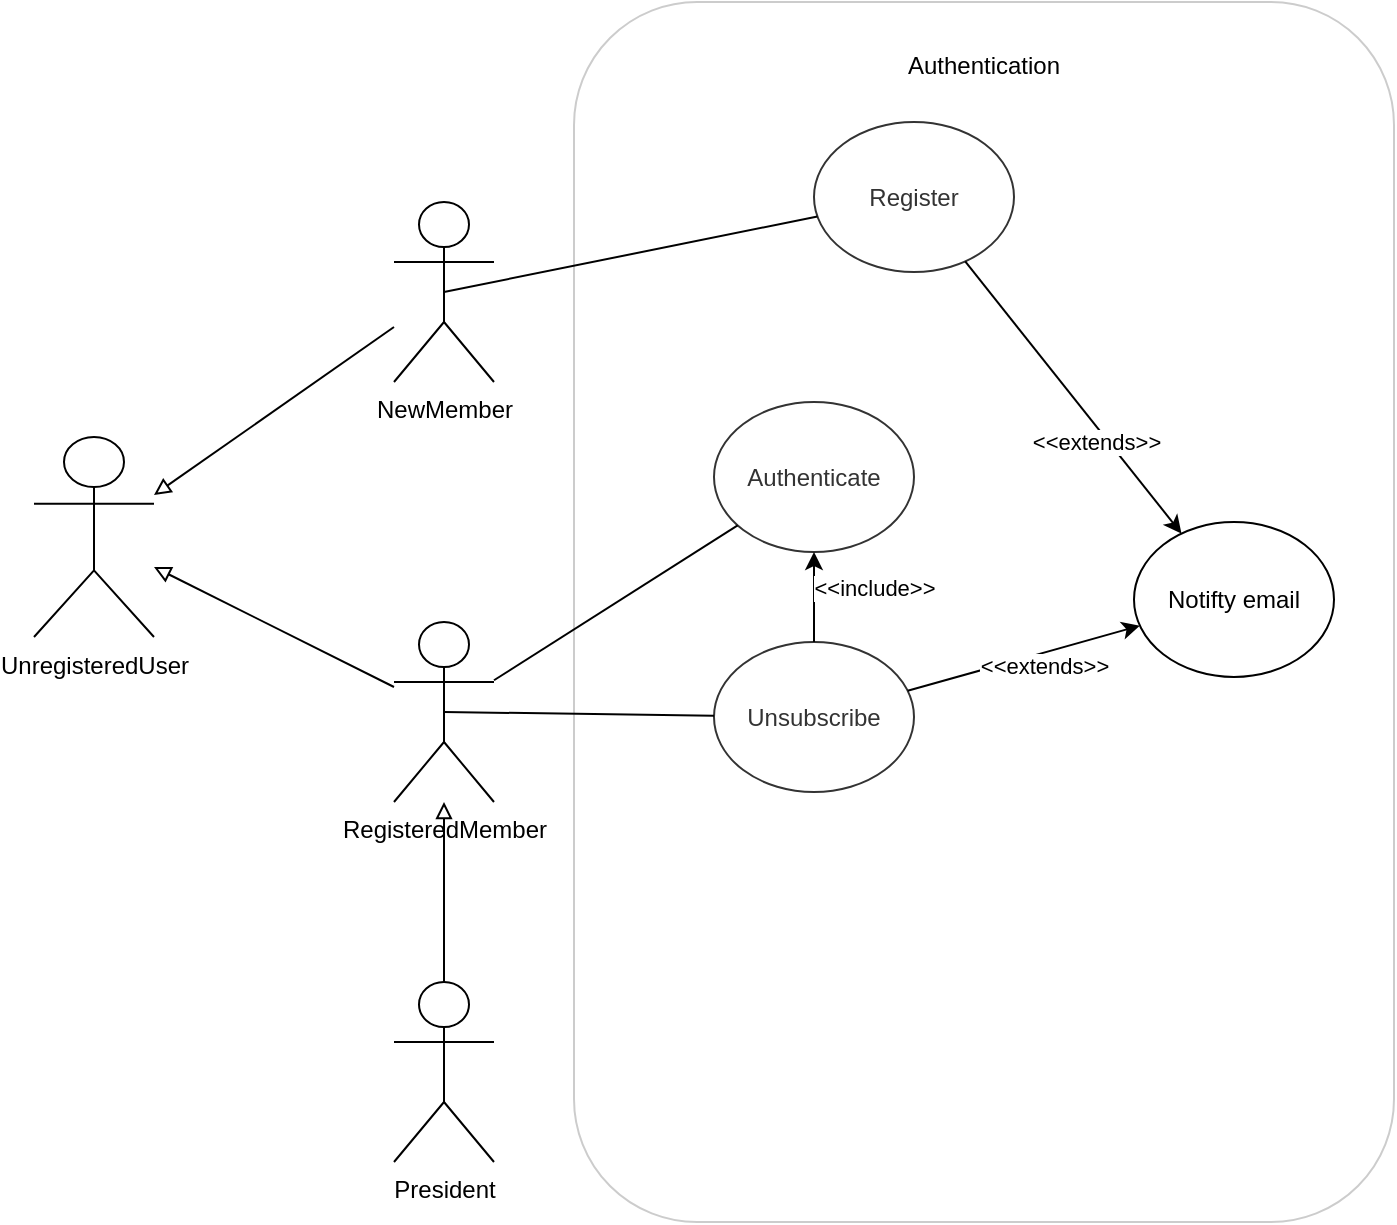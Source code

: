 <mxfile version="25.0.2">
  <diagram name="Página-1" id="Cloa3vK7H7zaXI7R57AL">
    <mxGraphModel dx="1434" dy="836" grid="1" gridSize="10" guides="1" tooltips="1" connect="1" arrows="1" fold="1" page="1" pageScale="1" pageWidth="827" pageHeight="1169" math="0" shadow="0">
      <root>
        <mxCell id="0" />
        <mxCell id="1" parent="0" />
        <mxCell id="VdpKRaIb98hETZNoWl6Q-1" value="UnregisteredUser" style="shape=umlActor;verticalLabelPosition=bottom;verticalAlign=top;html=1;outlineConnect=0;" parent="1" vertex="1">
          <mxGeometry x="90" y="227.5" width="60" height="100" as="geometry" />
        </mxCell>
        <mxCell id="VdpKRaIb98hETZNoWl6Q-4" value="NewMember" style="shape=umlActor;verticalLabelPosition=bottom;verticalAlign=top;html=1;outlineConnect=0;" parent="1" vertex="1">
          <mxGeometry x="270" y="110" width="50" height="90" as="geometry" />
        </mxCell>
        <mxCell id="VdpKRaIb98hETZNoWl6Q-5" value="RegisteredMember" style="shape=umlActor;verticalLabelPosition=bottom;verticalAlign=top;html=1;outlineConnect=0;" parent="1" vertex="1">
          <mxGeometry x="270" y="320" width="50" height="90" as="geometry" />
        </mxCell>
        <mxCell id="VdpKRaIb98hETZNoWl6Q-6" value="" style="endArrow=block;html=1;rounded=0;strokeColor=default;flowAnimation=0;shadow=0;endFill=0;curved=0;targetPerimeterSpacing=0;sourcePerimeterSpacing=0;" parent="1" source="VdpKRaIb98hETZNoWl6Q-5" target="VdpKRaIb98hETZNoWl6Q-1" edge="1">
          <mxGeometry width="50" height="50" relative="1" as="geometry">
            <mxPoint x="310" y="400" as="sourcePoint" />
            <mxPoint x="360" y="350" as="targetPoint" />
          </mxGeometry>
        </mxCell>
        <mxCell id="VdpKRaIb98hETZNoWl6Q-8" value="" style="endArrow=block;html=1;rounded=0;strokeColor=default;flowAnimation=0;shadow=0;endFill=0;curved=0;targetPerimeterSpacing=0;sourcePerimeterSpacing=0;" parent="1" source="VdpKRaIb98hETZNoWl6Q-4" target="VdpKRaIb98hETZNoWl6Q-1" edge="1">
          <mxGeometry width="50" height="50" relative="1" as="geometry">
            <mxPoint x="270" y="204" as="sourcePoint" />
            <mxPoint x="160" y="287" as="targetPoint" />
          </mxGeometry>
        </mxCell>
        <mxCell id="VdpKRaIb98hETZNoWl6Q-9" value="Register" style="ellipse;whiteSpace=wrap;html=1;" parent="1" vertex="1">
          <mxGeometry x="480" y="70" width="100" height="75" as="geometry" />
        </mxCell>
        <mxCell id="VdpKRaIb98hETZNoWl6Q-11" value="Unsubscribe" style="ellipse;whiteSpace=wrap;html=1;" parent="1" vertex="1">
          <mxGeometry x="430" y="330" width="100" height="75" as="geometry" />
        </mxCell>
        <mxCell id="VdpKRaIb98hETZNoWl6Q-12" value="Authenticate" style="ellipse;whiteSpace=wrap;html=1;" parent="1" vertex="1">
          <mxGeometry x="430" y="210" width="100" height="75" as="geometry" />
        </mxCell>
        <mxCell id="VdpKRaIb98hETZNoWl6Q-13" value="&lt;div&gt;Authentication&lt;/div&gt;&lt;div&gt;&lt;br&gt;&lt;/div&gt;&lt;div&gt;&lt;br&gt;&lt;/div&gt;&lt;div&gt;&lt;br&gt;&lt;/div&gt;&lt;div&gt;&lt;br&gt;&lt;/div&gt;&lt;div&gt;&lt;br&gt;&lt;/div&gt;&lt;div&gt;&lt;br&gt;&lt;/div&gt;&lt;div&gt;&lt;br&gt;&lt;/div&gt;&lt;div&gt;&lt;br&gt;&lt;/div&gt;&lt;div&gt;&lt;br&gt;&lt;/div&gt;&lt;div&gt;&lt;br&gt;&lt;/div&gt;&lt;div&gt;&lt;br&gt;&lt;/div&gt;&lt;div&gt;&lt;br&gt;&lt;/div&gt;&lt;div&gt;&lt;br&gt;&lt;/div&gt;&lt;div&gt;&lt;br&gt;&lt;/div&gt;&lt;div&gt;&lt;br&gt;&lt;/div&gt;&lt;div&gt;&lt;br&gt;&lt;/div&gt;&lt;div&gt;&lt;br&gt;&lt;/div&gt;&lt;div&gt;&lt;br&gt;&lt;/div&gt;&lt;div&gt;&lt;br&gt;&lt;/div&gt;&lt;div&gt;&lt;br&gt;&lt;/div&gt;&lt;div&gt;&lt;br&gt;&lt;/div&gt;&lt;div&gt;&lt;br&gt;&lt;/div&gt;&lt;div&gt;&lt;br&gt;&lt;/div&gt;&lt;div&gt;&lt;br&gt;&lt;/div&gt;&lt;div&gt;&lt;br&gt;&lt;/div&gt;&lt;div&gt;&lt;br&gt;&lt;/div&gt;&lt;div&gt;&lt;br&gt;&lt;/div&gt;&lt;div&gt;&lt;br&gt;&lt;/div&gt;&lt;div&gt;&lt;br&gt;&lt;/div&gt;&lt;div&gt;&lt;br&gt;&lt;/div&gt;&lt;div&gt;&lt;br&gt;&lt;/div&gt;&lt;div&gt;&lt;br&gt;&lt;/div&gt;&lt;div&gt;&lt;br&gt;&lt;/div&gt;&lt;div&gt;&lt;br&gt;&lt;/div&gt;&lt;div&gt;&lt;br&gt;&lt;/div&gt;&lt;div&gt;&lt;br&gt;&lt;/div&gt;&lt;div&gt;&lt;br&gt;&lt;/div&gt;&lt;div&gt;&lt;br&gt;&lt;/div&gt;" style="rounded=1;whiteSpace=wrap;html=1;fillColor=default;strokeOpacity=20;fillOpacity=20;imageAspect=1;backgroundOutline=0;enumerate=0;" parent="1" vertex="1">
          <mxGeometry x="360" y="10" width="410" height="610" as="geometry" />
        </mxCell>
        <mxCell id="VdpKRaIb98hETZNoWl6Q-14" value="" style="endArrow=classic;html=1;rounded=0;" parent="1" source="VdpKRaIb98hETZNoWl6Q-11" target="VdpKRaIb98hETZNoWl6Q-12" edge="1">
          <mxGeometry width="50" height="50" relative="1" as="geometry">
            <mxPoint x="720" y="280" as="sourcePoint" />
            <mxPoint x="700" y="260" as="targetPoint" />
            <Array as="points" />
          </mxGeometry>
        </mxCell>
        <mxCell id="VdpKRaIb98hETZNoWl6Q-15" value="&amp;lt;&amp;lt;include&amp;gt;&amp;gt;" style="edgeLabel;html=1;align=center;verticalAlign=middle;resizable=0;points=[];" parent="VdpKRaIb98hETZNoWl6Q-14" vertex="1" connectable="0">
          <mxGeometry x="0.2" y="2" relative="1" as="geometry">
            <mxPoint x="32" as="offset" />
          </mxGeometry>
        </mxCell>
        <mxCell id="VdpKRaIb98hETZNoWl6Q-16" value="" style="endArrow=none;html=1;rounded=0;entryX=0.5;entryY=0.5;entryDx=0;entryDy=0;entryPerimeter=0;" parent="1" source="VdpKRaIb98hETZNoWl6Q-9" target="VdpKRaIb98hETZNoWl6Q-4" edge="1">
          <mxGeometry width="50" height="50" relative="1" as="geometry">
            <mxPoint x="490" y="280" as="sourcePoint" />
            <mxPoint x="540" y="230" as="targetPoint" />
          </mxGeometry>
        </mxCell>
        <mxCell id="VdpKRaIb98hETZNoWl6Q-17" value="" style="endArrow=none;html=1;rounded=0;" parent="1" source="VdpKRaIb98hETZNoWl6Q-12" target="VdpKRaIb98hETZNoWl6Q-5" edge="1">
          <mxGeometry width="50" height="50" relative="1" as="geometry">
            <mxPoint x="440" y="152" as="sourcePoint" />
            <mxPoint x="305" y="165" as="targetPoint" />
          </mxGeometry>
        </mxCell>
        <mxCell id="VdpKRaIb98hETZNoWl6Q-18" value="" style="endArrow=none;html=1;rounded=0;entryX=0.5;entryY=0.5;entryDx=0;entryDy=0;entryPerimeter=0;" parent="1" source="VdpKRaIb98hETZNoWl6Q-11" target="VdpKRaIb98hETZNoWl6Q-5" edge="1">
          <mxGeometry width="50" height="50" relative="1" as="geometry">
            <mxPoint x="452" y="282" as="sourcePoint" />
            <mxPoint x="330" y="359" as="targetPoint" />
          </mxGeometry>
        </mxCell>
        <mxCell id="IR9kq3ijjCECUqTunqI8-1" value="Notifty email" style="ellipse;whiteSpace=wrap;html=1;" parent="1" vertex="1">
          <mxGeometry x="640" y="270" width="100" height="77.5" as="geometry" />
        </mxCell>
        <mxCell id="IR9kq3ijjCECUqTunqI8-2" value="" style="endArrow=classic;html=1;rounded=0;" parent="1" source="VdpKRaIb98hETZNoWl6Q-11" target="IR9kq3ijjCECUqTunqI8-1" edge="1">
          <mxGeometry width="50" height="50" relative="1" as="geometry">
            <mxPoint x="490" y="340" as="sourcePoint" />
            <mxPoint x="490" y="295" as="targetPoint" />
            <Array as="points" />
          </mxGeometry>
        </mxCell>
        <mxCell id="IR9kq3ijjCECUqTunqI8-3" value="&amp;lt;&amp;lt;extends&amp;gt;&amp;gt;" style="edgeLabel;html=1;align=center;verticalAlign=middle;resizable=0;points=[];" parent="IR9kq3ijjCECUqTunqI8-2" vertex="1" connectable="0">
          <mxGeometry x="0.2" y="2" relative="1" as="geometry">
            <mxPoint x="-1" y="9" as="offset" />
          </mxGeometry>
        </mxCell>
        <mxCell id="IR9kq3ijjCECUqTunqI8-4" value="" style="endArrow=classic;html=1;rounded=0;" parent="1" source="VdpKRaIb98hETZNoWl6Q-9" target="IR9kq3ijjCECUqTunqI8-1" edge="1">
          <mxGeometry width="50" height="50" relative="1" as="geometry">
            <mxPoint x="538" y="368" as="sourcePoint" />
            <mxPoint x="662" y="343" as="targetPoint" />
            <Array as="points" />
          </mxGeometry>
        </mxCell>
        <mxCell id="IR9kq3ijjCECUqTunqI8-5" value="&amp;lt;&amp;lt;extends&amp;gt;&amp;gt;" style="edgeLabel;html=1;align=center;verticalAlign=middle;resizable=0;points=[];" parent="IR9kq3ijjCECUqTunqI8-4" vertex="1" connectable="0">
          <mxGeometry x="0.2" y="2" relative="1" as="geometry">
            <mxPoint x="-1" y="9" as="offset" />
          </mxGeometry>
        </mxCell>
        <mxCell id="IR9kq3ijjCECUqTunqI8-7" value="" style="endArrow=block;html=1;rounded=0;strokeColor=default;flowAnimation=0;shadow=0;endFill=0;curved=0;targetPerimeterSpacing=0;sourcePerimeterSpacing=0;" parent="1" target="VdpKRaIb98hETZNoWl6Q-5" edge="1">
          <mxGeometry width="50" height="50" relative="1" as="geometry">
            <mxPoint x="295" y="500" as="sourcePoint" />
            <mxPoint x="160" y="303" as="targetPoint" />
          </mxGeometry>
        </mxCell>
        <mxCell id="IR9kq3ijjCECUqTunqI8-8" value="President" style="shape=umlActor;verticalLabelPosition=bottom;verticalAlign=top;html=1;outlineConnect=0;" parent="1" vertex="1">
          <mxGeometry x="270" y="500" width="50" height="90" as="geometry" />
        </mxCell>
      </root>
    </mxGraphModel>
  </diagram>
</mxfile>
